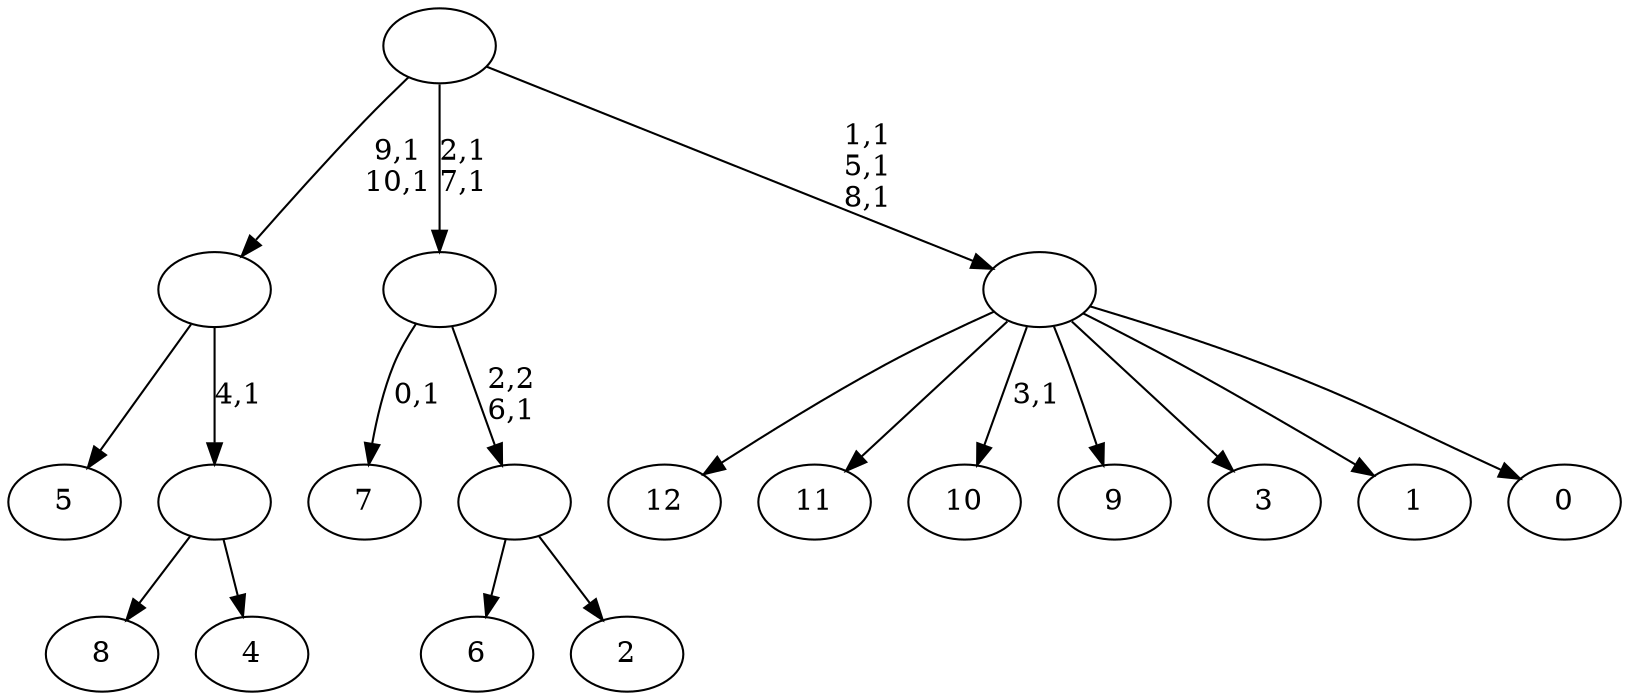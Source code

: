 digraph T {
	24 [label="12"]
	23 [label="11"]
	22 [label="10"]
	20 [label="9"]
	19 [label="8"]
	18 [label="7"]
	16 [label="6"]
	15 [label="5"]
	14 [label="4"]
	13 [label=""]
	12 [label=""]
	10 [label="3"]
	9 [label="2"]
	8 [label=""]
	7 [label=""]
	5 [label="1"]
	4 [label="0"]
	3 [label=""]
	0 [label=""]
	13 -> 19 [label=""]
	13 -> 14 [label=""]
	12 -> 15 [label=""]
	12 -> 13 [label="4,1"]
	8 -> 16 [label=""]
	8 -> 9 [label=""]
	7 -> 18 [label="0,1"]
	7 -> 8 [label="2,2\n6,1"]
	3 -> 22 [label="3,1"]
	3 -> 24 [label=""]
	3 -> 23 [label=""]
	3 -> 20 [label=""]
	3 -> 10 [label=""]
	3 -> 5 [label=""]
	3 -> 4 [label=""]
	0 -> 3 [label="1,1\n5,1\n8,1"]
	0 -> 7 [label="2,1\n7,1"]
	0 -> 12 [label="9,1\n10,1"]
}
